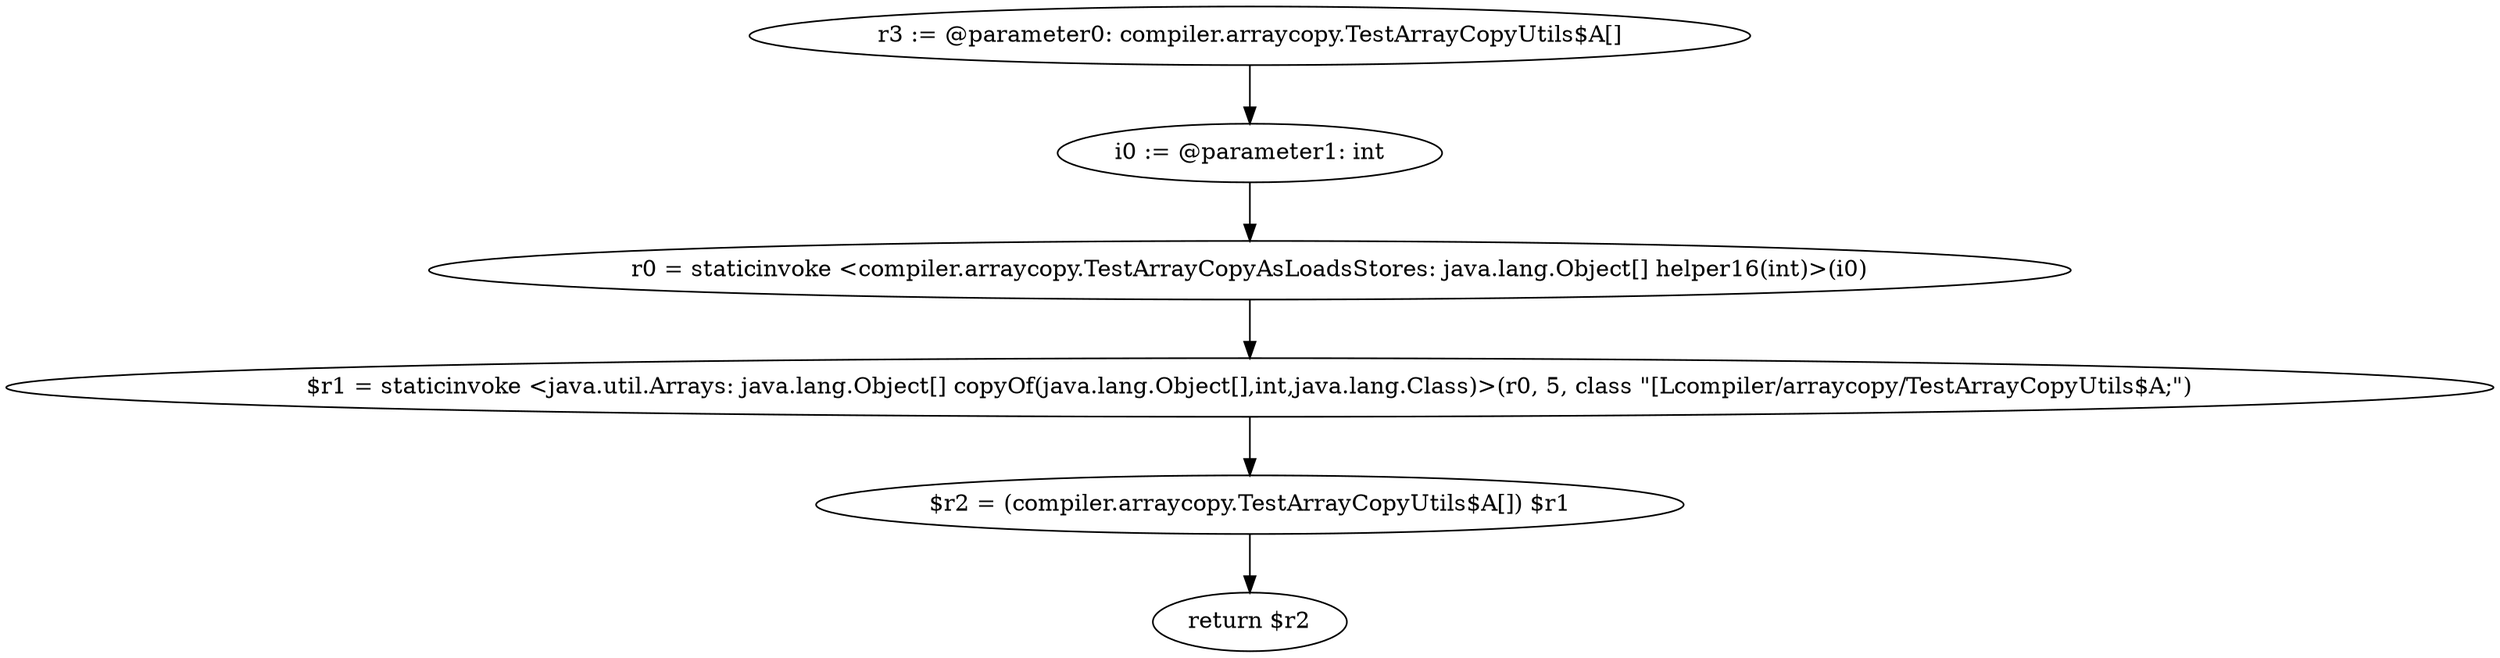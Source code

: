 digraph "unitGraph" {
    "r3 := @parameter0: compiler.arraycopy.TestArrayCopyUtils$A[]"
    "i0 := @parameter1: int"
    "r0 = staticinvoke <compiler.arraycopy.TestArrayCopyAsLoadsStores: java.lang.Object[] helper16(int)>(i0)"
    "$r1 = staticinvoke <java.util.Arrays: java.lang.Object[] copyOf(java.lang.Object[],int,java.lang.Class)>(r0, 5, class \"[Lcompiler/arraycopy/TestArrayCopyUtils$A;\")"
    "$r2 = (compiler.arraycopy.TestArrayCopyUtils$A[]) $r1"
    "return $r2"
    "r3 := @parameter0: compiler.arraycopy.TestArrayCopyUtils$A[]"->"i0 := @parameter1: int";
    "i0 := @parameter1: int"->"r0 = staticinvoke <compiler.arraycopy.TestArrayCopyAsLoadsStores: java.lang.Object[] helper16(int)>(i0)";
    "r0 = staticinvoke <compiler.arraycopy.TestArrayCopyAsLoadsStores: java.lang.Object[] helper16(int)>(i0)"->"$r1 = staticinvoke <java.util.Arrays: java.lang.Object[] copyOf(java.lang.Object[],int,java.lang.Class)>(r0, 5, class \"[Lcompiler/arraycopy/TestArrayCopyUtils$A;\")";
    "$r1 = staticinvoke <java.util.Arrays: java.lang.Object[] copyOf(java.lang.Object[],int,java.lang.Class)>(r0, 5, class \"[Lcompiler/arraycopy/TestArrayCopyUtils$A;\")"->"$r2 = (compiler.arraycopy.TestArrayCopyUtils$A[]) $r1";
    "$r2 = (compiler.arraycopy.TestArrayCopyUtils$A[]) $r1"->"return $r2";
}
